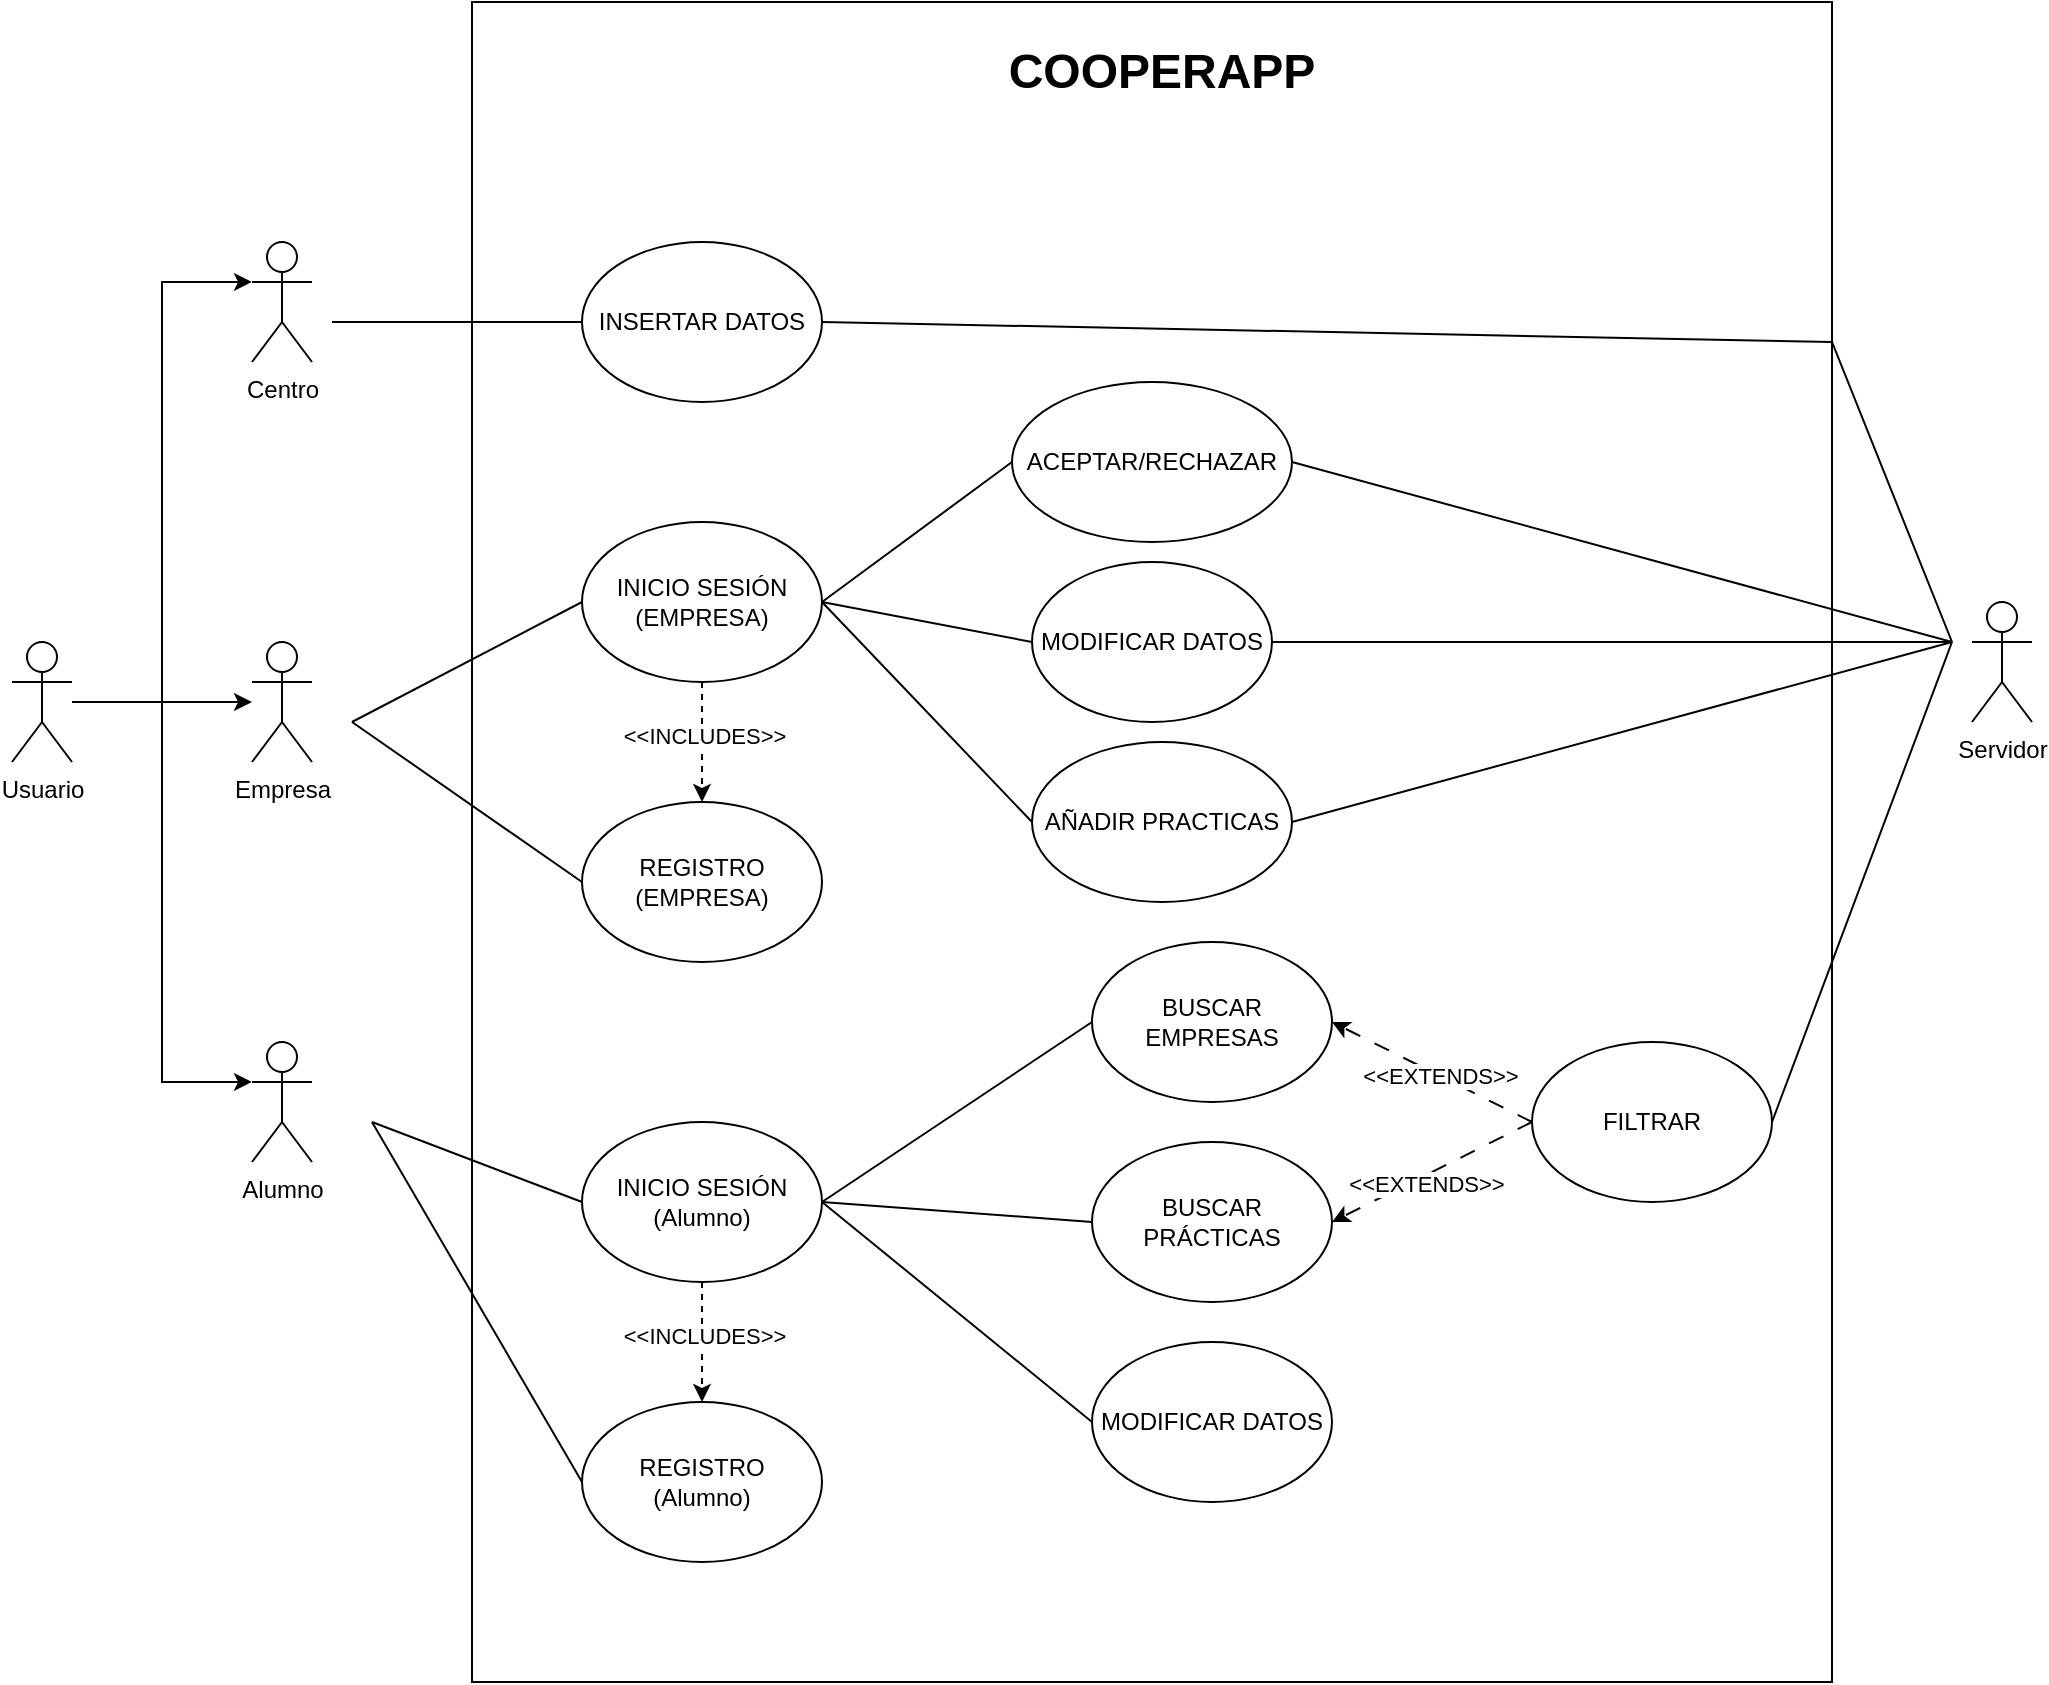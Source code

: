 <mxfile version="23.0.2" type="device">
  <diagram id="R2lEEEUBdFMjLlhIrx00" name="Page-1">
    <mxGraphModel dx="2390" dy="1287" grid="1" gridSize="10" guides="1" tooltips="1" connect="1" arrows="1" fold="1" page="1" pageScale="1" pageWidth="850" pageHeight="1100" math="0" shadow="0" extFonts="Permanent Marker^https://fonts.googleapis.com/css?family=Permanent+Marker">
      <root>
        <mxCell id="0" />
        <mxCell id="1" parent="0" />
        <mxCell id="j4RjR1s959F3z7XplXAv-60" value="" style="rounded=0;whiteSpace=wrap;html=1;" vertex="1" parent="1">
          <mxGeometry x="460" y="140" width="680" height="840" as="geometry" />
        </mxCell>
        <mxCell id="j4RjR1s959F3z7XplXAv-7" style="edgeStyle=orthogonalEdgeStyle;rounded=0;orthogonalLoop=1;jettySize=auto;html=1;entryX=0;entryY=0.333;entryDx=0;entryDy=0;entryPerimeter=0;" edge="1" parent="1" source="j4RjR1s959F3z7XplXAv-1" target="j4RjR1s959F3z7XplXAv-2">
          <mxGeometry relative="1" as="geometry">
            <mxPoint x="310" y="490.0" as="targetPoint" />
          </mxGeometry>
        </mxCell>
        <mxCell id="j4RjR1s959F3z7XplXAv-9" style="edgeStyle=orthogonalEdgeStyle;rounded=0;orthogonalLoop=1;jettySize=auto;html=1;" edge="1" parent="1" source="j4RjR1s959F3z7XplXAv-1" target="j4RjR1s959F3z7XplXAv-3">
          <mxGeometry relative="1" as="geometry" />
        </mxCell>
        <mxCell id="j4RjR1s959F3z7XplXAv-1" value="Usuario" style="shape=umlActor;verticalLabelPosition=bottom;verticalAlign=top;html=1;outlineConnect=0;" vertex="1" parent="1">
          <mxGeometry x="230" y="460" width="30" height="60" as="geometry" />
        </mxCell>
        <mxCell id="j4RjR1s959F3z7XplXAv-2" value="Centro" style="shape=umlActor;verticalLabelPosition=bottom;verticalAlign=top;html=1;outlineConnect=0;" vertex="1" parent="1">
          <mxGeometry x="350" y="260" width="30" height="60" as="geometry" />
        </mxCell>
        <mxCell id="j4RjR1s959F3z7XplXAv-3" value="Empresa" style="shape=umlActor;verticalLabelPosition=bottom;verticalAlign=top;html=1;outlineConnect=0;" vertex="1" parent="1">
          <mxGeometry x="350" y="460" width="30" height="60" as="geometry" />
        </mxCell>
        <mxCell id="j4RjR1s959F3z7XplXAv-4" value="Alumno" style="shape=umlActor;verticalLabelPosition=bottom;verticalAlign=top;html=1;outlineConnect=0;" vertex="1" parent="1">
          <mxGeometry x="350" y="660" width="30" height="60" as="geometry" />
        </mxCell>
        <mxCell id="j4RjR1s959F3z7XplXAv-8" style="edgeStyle=orthogonalEdgeStyle;rounded=0;orthogonalLoop=1;jettySize=auto;html=1;entryX=0;entryY=0.333;entryDx=0;entryDy=0;entryPerimeter=0;" edge="1" parent="1" source="j4RjR1s959F3z7XplXAv-1" target="j4RjR1s959F3z7XplXAv-4">
          <mxGeometry relative="1" as="geometry" />
        </mxCell>
        <mxCell id="j4RjR1s959F3z7XplXAv-11" value="REGISTRO&lt;br&gt;(EMPRESA)" style="ellipse;whiteSpace=wrap;html=1;" vertex="1" parent="1">
          <mxGeometry x="515" y="540" width="120" height="80" as="geometry" />
        </mxCell>
        <mxCell id="j4RjR1s959F3z7XplXAv-27" style="edgeStyle=orthogonalEdgeStyle;rounded=0;orthogonalLoop=1;jettySize=auto;html=1;exitX=0.5;exitY=1;exitDx=0;exitDy=0;entryX=0.5;entryY=0;entryDx=0;entryDy=0;dashed=1;" edge="1" parent="1" source="j4RjR1s959F3z7XplXAv-12" target="j4RjR1s959F3z7XplXAv-11">
          <mxGeometry relative="1" as="geometry" />
        </mxCell>
        <mxCell id="j4RjR1s959F3z7XplXAv-28" value="&amp;lt;&amp;lt;INCLUDES&amp;gt;&amp;gt;" style="edgeLabel;html=1;align=center;verticalAlign=middle;resizable=0;points=[];" vertex="1" connectable="0" parent="j4RjR1s959F3z7XplXAv-27">
          <mxGeometry x="-0.1" y="1" relative="1" as="geometry">
            <mxPoint as="offset" />
          </mxGeometry>
        </mxCell>
        <mxCell id="j4RjR1s959F3z7XplXAv-12" value="INICIO SESIÓN&lt;br&gt;(EMPRESA)" style="ellipse;whiteSpace=wrap;html=1;" vertex="1" parent="1">
          <mxGeometry x="515" y="400" width="120" height="80" as="geometry" />
        </mxCell>
        <mxCell id="j4RjR1s959F3z7XplXAv-19" value="INSERTAR DATOS" style="ellipse;whiteSpace=wrap;html=1;" vertex="1" parent="1">
          <mxGeometry x="515" y="260" width="120" height="80" as="geometry" />
        </mxCell>
        <mxCell id="j4RjR1s959F3z7XplXAv-21" value="" style="endArrow=none;html=1;rounded=0;entryX=0;entryY=0.5;entryDx=0;entryDy=0;" edge="1" parent="1" target="j4RjR1s959F3z7XplXAv-19">
          <mxGeometry width="50" height="50" relative="1" as="geometry">
            <mxPoint x="390" y="300" as="sourcePoint" />
            <mxPoint x="440" y="250" as="targetPoint" />
          </mxGeometry>
        </mxCell>
        <mxCell id="j4RjR1s959F3z7XplXAv-22" value="Servidor" style="shape=umlActor;verticalLabelPosition=bottom;verticalAlign=top;html=1;outlineConnect=0;" vertex="1" parent="1">
          <mxGeometry x="1210" y="440" width="30" height="60" as="geometry" />
        </mxCell>
        <mxCell id="j4RjR1s959F3z7XplXAv-24" value="" style="endArrow=none;html=1;rounded=0;exitX=1;exitY=0.5;exitDx=0;exitDy=0;" edge="1" parent="1" source="j4RjR1s959F3z7XplXAv-19">
          <mxGeometry width="50" height="50" relative="1" as="geometry">
            <mxPoint x="990" y="410" as="sourcePoint" />
            <mxPoint x="1200" y="460" as="targetPoint" />
            <Array as="points">
              <mxPoint x="1140" y="310" />
            </Array>
          </mxGeometry>
        </mxCell>
        <mxCell id="j4RjR1s959F3z7XplXAv-29" value="REGISTRO&lt;br&gt;(Alumno)" style="ellipse;whiteSpace=wrap;html=1;" vertex="1" parent="1">
          <mxGeometry x="515" y="840" width="120" height="80" as="geometry" />
        </mxCell>
        <mxCell id="j4RjR1s959F3z7XplXAv-30" style="edgeStyle=orthogonalEdgeStyle;rounded=0;orthogonalLoop=1;jettySize=auto;html=1;exitX=0.5;exitY=1;exitDx=0;exitDy=0;entryX=0.5;entryY=0;entryDx=0;entryDy=0;dashed=1;" edge="1" parent="1" source="j4RjR1s959F3z7XplXAv-32" target="j4RjR1s959F3z7XplXAv-29">
          <mxGeometry relative="1" as="geometry" />
        </mxCell>
        <mxCell id="j4RjR1s959F3z7XplXAv-31" value="&amp;lt;&amp;lt;INCLUDES&amp;gt;&amp;gt;" style="edgeLabel;html=1;align=center;verticalAlign=middle;resizable=0;points=[];" vertex="1" connectable="0" parent="j4RjR1s959F3z7XplXAv-30">
          <mxGeometry x="-0.1" y="1" relative="1" as="geometry">
            <mxPoint as="offset" />
          </mxGeometry>
        </mxCell>
        <mxCell id="j4RjR1s959F3z7XplXAv-32" value="INICIO SESIÓN&lt;br&gt;(Alumno)" style="ellipse;whiteSpace=wrap;html=1;" vertex="1" parent="1">
          <mxGeometry x="515" y="700" width="120" height="80" as="geometry" />
        </mxCell>
        <mxCell id="j4RjR1s959F3z7XplXAv-33" value="" style="endArrow=none;html=1;rounded=0;entryX=0;entryY=0.5;entryDx=0;entryDy=0;" edge="1" parent="1" target="j4RjR1s959F3z7XplXAv-12">
          <mxGeometry width="50" height="50" relative="1" as="geometry">
            <mxPoint x="400" y="500" as="sourcePoint" />
            <mxPoint x="450" y="450" as="targetPoint" />
          </mxGeometry>
        </mxCell>
        <mxCell id="j4RjR1s959F3z7XplXAv-34" value="" style="endArrow=none;html=1;rounded=0;entryX=0;entryY=0.5;entryDx=0;entryDy=0;" edge="1" parent="1" target="j4RjR1s959F3z7XplXAv-11">
          <mxGeometry width="50" height="50" relative="1" as="geometry">
            <mxPoint x="400" y="500" as="sourcePoint" />
            <mxPoint x="480" y="480" as="targetPoint" />
          </mxGeometry>
        </mxCell>
        <mxCell id="j4RjR1s959F3z7XplXAv-35" value="" style="endArrow=none;html=1;rounded=0;entryX=0;entryY=0.5;entryDx=0;entryDy=0;" edge="1" parent="1" target="j4RjR1s959F3z7XplXAv-32">
          <mxGeometry width="50" height="50" relative="1" as="geometry">
            <mxPoint x="410" y="700" as="sourcePoint" />
            <mxPoint x="460" y="650" as="targetPoint" />
          </mxGeometry>
        </mxCell>
        <mxCell id="j4RjR1s959F3z7XplXAv-36" value="" style="endArrow=none;html=1;rounded=0;entryX=0;entryY=0.5;entryDx=0;entryDy=0;" edge="1" parent="1" target="j4RjR1s959F3z7XplXAv-29">
          <mxGeometry width="50" height="50" relative="1" as="geometry">
            <mxPoint x="410" y="700" as="sourcePoint" />
            <mxPoint x="450" y="750" as="targetPoint" />
          </mxGeometry>
        </mxCell>
        <mxCell id="j4RjR1s959F3z7XplXAv-38" value="BUSCAR EMPRESAS" style="ellipse;whiteSpace=wrap;html=1;" vertex="1" parent="1">
          <mxGeometry x="770" y="610" width="120" height="80" as="geometry" />
        </mxCell>
        <mxCell id="j4RjR1s959F3z7XplXAv-39" value="MODIFICAR DATOS" style="ellipse;whiteSpace=wrap;html=1;" vertex="1" parent="1">
          <mxGeometry x="770" y="810" width="120" height="80" as="geometry" />
        </mxCell>
        <mxCell id="j4RjR1s959F3z7XplXAv-40" value="BUSCAR PRÁCTICAS" style="ellipse;whiteSpace=wrap;html=1;" vertex="1" parent="1">
          <mxGeometry x="770" y="710" width="120" height="80" as="geometry" />
        </mxCell>
        <mxCell id="j4RjR1s959F3z7XplXAv-41" value="" style="endArrow=none;html=1;rounded=0;entryX=0;entryY=0.5;entryDx=0;entryDy=0;exitX=1;exitY=0.5;exitDx=0;exitDy=0;" edge="1" parent="1" source="j4RjR1s959F3z7XplXAv-32" target="j4RjR1s959F3z7XplXAv-38">
          <mxGeometry width="50" height="50" relative="1" as="geometry">
            <mxPoint x="640" y="740" as="sourcePoint" />
            <mxPoint x="690" y="690" as="targetPoint" />
          </mxGeometry>
        </mxCell>
        <mxCell id="j4RjR1s959F3z7XplXAv-42" value="" style="endArrow=none;html=1;rounded=0;entryX=0;entryY=0.5;entryDx=0;entryDy=0;exitX=1;exitY=0.5;exitDx=0;exitDy=0;" edge="1" parent="1" source="j4RjR1s959F3z7XplXAv-32" target="j4RjR1s959F3z7XplXAv-40">
          <mxGeometry width="50" height="50" relative="1" as="geometry">
            <mxPoint x="690" y="760" as="sourcePoint" />
            <mxPoint x="740" y="710" as="targetPoint" />
          </mxGeometry>
        </mxCell>
        <mxCell id="j4RjR1s959F3z7XplXAv-43" value="" style="endArrow=none;html=1;rounded=0;entryX=0;entryY=0.5;entryDx=0;entryDy=0;exitX=1;exitY=0.5;exitDx=0;exitDy=0;" edge="1" parent="1" source="j4RjR1s959F3z7XplXAv-32" target="j4RjR1s959F3z7XplXAv-39">
          <mxGeometry width="50" height="50" relative="1" as="geometry">
            <mxPoint x="670" y="820" as="sourcePoint" />
            <mxPoint x="720" y="770" as="targetPoint" />
          </mxGeometry>
        </mxCell>
        <mxCell id="j4RjR1s959F3z7XplXAv-44" value="FILTRAR" style="ellipse;whiteSpace=wrap;html=1;" vertex="1" parent="1">
          <mxGeometry x="990" y="660" width="120" height="80" as="geometry" />
        </mxCell>
        <mxCell id="j4RjR1s959F3z7XplXAv-45" value="" style="endArrow=classic;html=1;rounded=0;entryX=1;entryY=0.5;entryDx=0;entryDy=0;exitX=0;exitY=0.5;exitDx=0;exitDy=0;dashed=1;dashPattern=8 8;" edge="1" parent="1" source="j4RjR1s959F3z7XplXAv-44" target="j4RjR1s959F3z7XplXAv-38">
          <mxGeometry width="50" height="50" relative="1" as="geometry">
            <mxPoint x="980" y="840" as="sourcePoint" />
            <mxPoint x="1030" y="790" as="targetPoint" />
          </mxGeometry>
        </mxCell>
        <mxCell id="j4RjR1s959F3z7XplXAv-48" value="&amp;lt;&amp;lt;EXTENDS&amp;gt;&amp;gt;" style="edgeLabel;html=1;align=center;verticalAlign=middle;resizable=0;points=[];" vertex="1" connectable="0" parent="j4RjR1s959F3z7XplXAv-45">
          <mxGeometry x="-0.063" relative="1" as="geometry">
            <mxPoint x="1" as="offset" />
          </mxGeometry>
        </mxCell>
        <mxCell id="j4RjR1s959F3z7XplXAv-47" value="" style="endArrow=classic;html=1;rounded=0;entryX=1;entryY=0.5;entryDx=0;entryDy=0;exitX=0;exitY=0.5;exitDx=0;exitDy=0;dashed=1;dashPattern=8 8;" edge="1" parent="1" source="j4RjR1s959F3z7XplXAv-44" target="j4RjR1s959F3z7XplXAv-40">
          <mxGeometry width="50" height="50" relative="1" as="geometry">
            <mxPoint x="1010" y="720" as="sourcePoint" />
            <mxPoint x="910" y="670" as="targetPoint" />
          </mxGeometry>
        </mxCell>
        <mxCell id="j4RjR1s959F3z7XplXAv-49" value="&amp;lt;&amp;lt;EXTENDS&amp;gt;&amp;gt;" style="edgeLabel;html=1;align=center;verticalAlign=middle;resizable=0;points=[];" vertex="1" connectable="0" parent="j4RjR1s959F3z7XplXAv-47">
          <mxGeometry x="0.105" y="3" relative="1" as="geometry">
            <mxPoint x="1" as="offset" />
          </mxGeometry>
        </mxCell>
        <mxCell id="j4RjR1s959F3z7XplXAv-50" value="" style="endArrow=none;html=1;rounded=0;exitX=1;exitY=0.5;exitDx=0;exitDy=0;" edge="1" parent="1" source="j4RjR1s959F3z7XplXAv-44">
          <mxGeometry width="50" height="50" relative="1" as="geometry">
            <mxPoint x="1130" y="670" as="sourcePoint" />
            <mxPoint x="1200" y="460" as="targetPoint" />
          </mxGeometry>
        </mxCell>
        <mxCell id="j4RjR1s959F3z7XplXAv-51" value="ACEPTAR/RECHAZAR" style="ellipse;whiteSpace=wrap;html=1;" vertex="1" parent="1">
          <mxGeometry x="730" y="330" width="140" height="80" as="geometry" />
        </mxCell>
        <mxCell id="j4RjR1s959F3z7XplXAv-52" value="MODIFICAR DATOS" style="ellipse;whiteSpace=wrap;html=1;" vertex="1" parent="1">
          <mxGeometry x="740" y="420" width="120" height="80" as="geometry" />
        </mxCell>
        <mxCell id="j4RjR1s959F3z7XplXAv-53" value="" style="endArrow=none;html=1;rounded=0;exitX=1;exitY=0.5;exitDx=0;exitDy=0;entryX=0;entryY=0.5;entryDx=0;entryDy=0;" edge="1" parent="1" source="j4RjR1s959F3z7XplXAv-12" target="j4RjR1s959F3z7XplXAv-51">
          <mxGeometry width="50" height="50" relative="1" as="geometry">
            <mxPoint x="650" y="440" as="sourcePoint" />
            <mxPoint x="700" y="390" as="targetPoint" />
          </mxGeometry>
        </mxCell>
        <mxCell id="j4RjR1s959F3z7XplXAv-54" value="" style="endArrow=none;html=1;rounded=0;exitX=1;exitY=0.5;exitDx=0;exitDy=0;entryX=0;entryY=0.5;entryDx=0;entryDy=0;" edge="1" parent="1" source="j4RjR1s959F3z7XplXAv-12" target="j4RjR1s959F3z7XplXAv-52">
          <mxGeometry width="50" height="50" relative="1" as="geometry">
            <mxPoint x="650" y="480" as="sourcePoint" />
            <mxPoint x="700" y="430" as="targetPoint" />
          </mxGeometry>
        </mxCell>
        <mxCell id="j4RjR1s959F3z7XplXAv-55" value="" style="endArrow=none;html=1;rounded=0;exitX=1;exitY=0.5;exitDx=0;exitDy=0;" edge="1" parent="1" source="j4RjR1s959F3z7XplXAv-52">
          <mxGeometry width="50" height="50" relative="1" as="geometry">
            <mxPoint x="900" y="480" as="sourcePoint" />
            <mxPoint x="1200" y="460" as="targetPoint" />
          </mxGeometry>
        </mxCell>
        <mxCell id="j4RjR1s959F3z7XplXAv-56" value="" style="endArrow=none;html=1;rounded=0;exitX=1;exitY=0.5;exitDx=0;exitDy=0;" edge="1" parent="1" source="j4RjR1s959F3z7XplXAv-51">
          <mxGeometry width="50" height="50" relative="1" as="geometry">
            <mxPoint x="850" y="490" as="sourcePoint" />
            <mxPoint x="1200" y="460" as="targetPoint" />
          </mxGeometry>
        </mxCell>
        <mxCell id="j4RjR1s959F3z7XplXAv-57" value="AÑADIR PRACTICAS" style="ellipse;whiteSpace=wrap;html=1;" vertex="1" parent="1">
          <mxGeometry x="740" y="510" width="130" height="80" as="geometry" />
        </mxCell>
        <mxCell id="j4RjR1s959F3z7XplXAv-58" value="" style="endArrow=none;html=1;rounded=0;entryX=0;entryY=0.5;entryDx=0;entryDy=0;exitX=1;exitY=0.5;exitDx=0;exitDy=0;" edge="1" parent="1" source="j4RjR1s959F3z7XplXAv-12" target="j4RjR1s959F3z7XplXAv-57">
          <mxGeometry width="50" height="50" relative="1" as="geometry">
            <mxPoint x="630" y="500" as="sourcePoint" />
            <mxPoint x="680" y="450" as="targetPoint" />
          </mxGeometry>
        </mxCell>
        <mxCell id="j4RjR1s959F3z7XplXAv-59" value="" style="endArrow=none;html=1;rounded=0;exitX=1;exitY=0.5;exitDx=0;exitDy=0;" edge="1" parent="1" source="j4RjR1s959F3z7XplXAv-57">
          <mxGeometry width="50" height="50" relative="1" as="geometry">
            <mxPoint x="920" y="560" as="sourcePoint" />
            <mxPoint x="1200" y="460" as="targetPoint" />
          </mxGeometry>
        </mxCell>
        <mxCell id="j4RjR1s959F3z7XplXAv-61" value="&lt;b&gt;&lt;font style=&quot;font-size: 24px;&quot;&gt;COOPERAPP&lt;/font&gt;&lt;/b&gt;" style="text;html=1;strokeColor=none;fillColor=none;align=center;verticalAlign=middle;whiteSpace=wrap;rounded=0;" vertex="1" parent="1">
          <mxGeometry x="775" y="160" width="60" height="30" as="geometry" />
        </mxCell>
      </root>
    </mxGraphModel>
  </diagram>
</mxfile>
